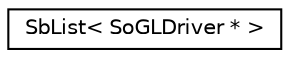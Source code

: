 digraph "Graphical Class Hierarchy"
{
 // LATEX_PDF_SIZE
  edge [fontname="Helvetica",fontsize="10",labelfontname="Helvetica",labelfontsize="10"];
  node [fontname="Helvetica",fontsize="10",shape=record];
  rankdir="LR";
  Node0 [label="SbList\< SoGLDriver * \>",height=0.2,width=0.4,color="black", fillcolor="white", style="filled",URL="$classSbList.html",tooltip=" "];
}
